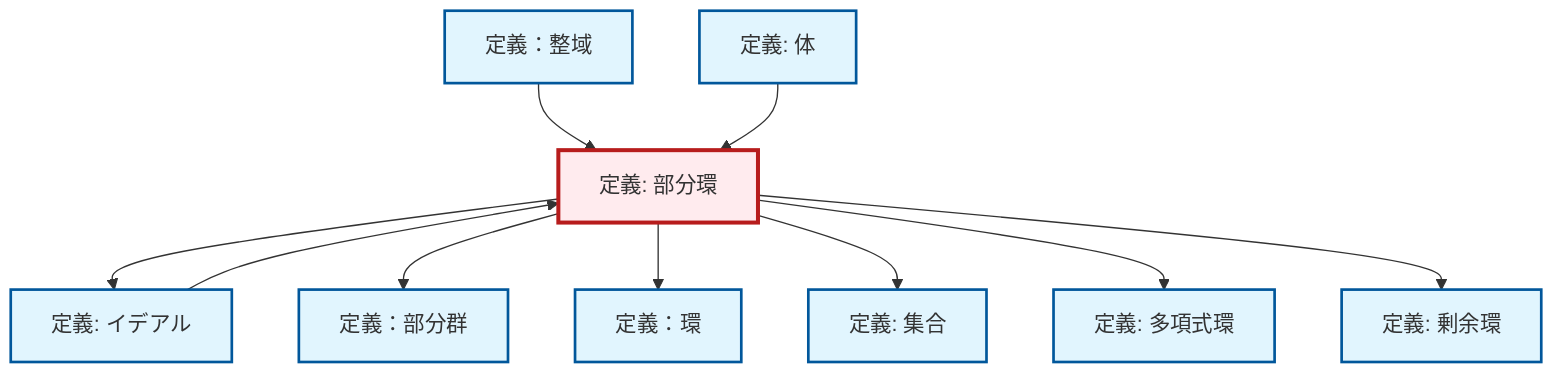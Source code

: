 graph TD
    classDef definition fill:#e1f5fe,stroke:#01579b,stroke-width:2px
    classDef theorem fill:#f3e5f5,stroke:#4a148c,stroke-width:2px
    classDef axiom fill:#fff3e0,stroke:#e65100,stroke-width:2px
    classDef example fill:#e8f5e9,stroke:#1b5e20,stroke-width:2px
    classDef current fill:#ffebee,stroke:#b71c1c,stroke-width:3px
    def-ring["定義：環"]:::definition
    def-polynomial-ring["定義: 多項式環"]:::definition
    def-field["定義: 体"]:::definition
    def-ideal["定義: イデアル"]:::definition
    def-integral-domain["定義：整域"]:::definition
    def-subgroup["定義：部分群"]:::definition
    def-set["定義: 集合"]:::definition
    def-subring["定義: 部分環"]:::definition
    def-quotient-ring["定義: 剰余環"]:::definition
    def-integral-domain --> def-subring
    def-subring --> def-ideal
    def-subring --> def-subgroup
    def-field --> def-subring
    def-ideal --> def-subring
    def-subring --> def-ring
    def-subring --> def-set
    def-subring --> def-polynomial-ring
    def-subring --> def-quotient-ring
    class def-subring current